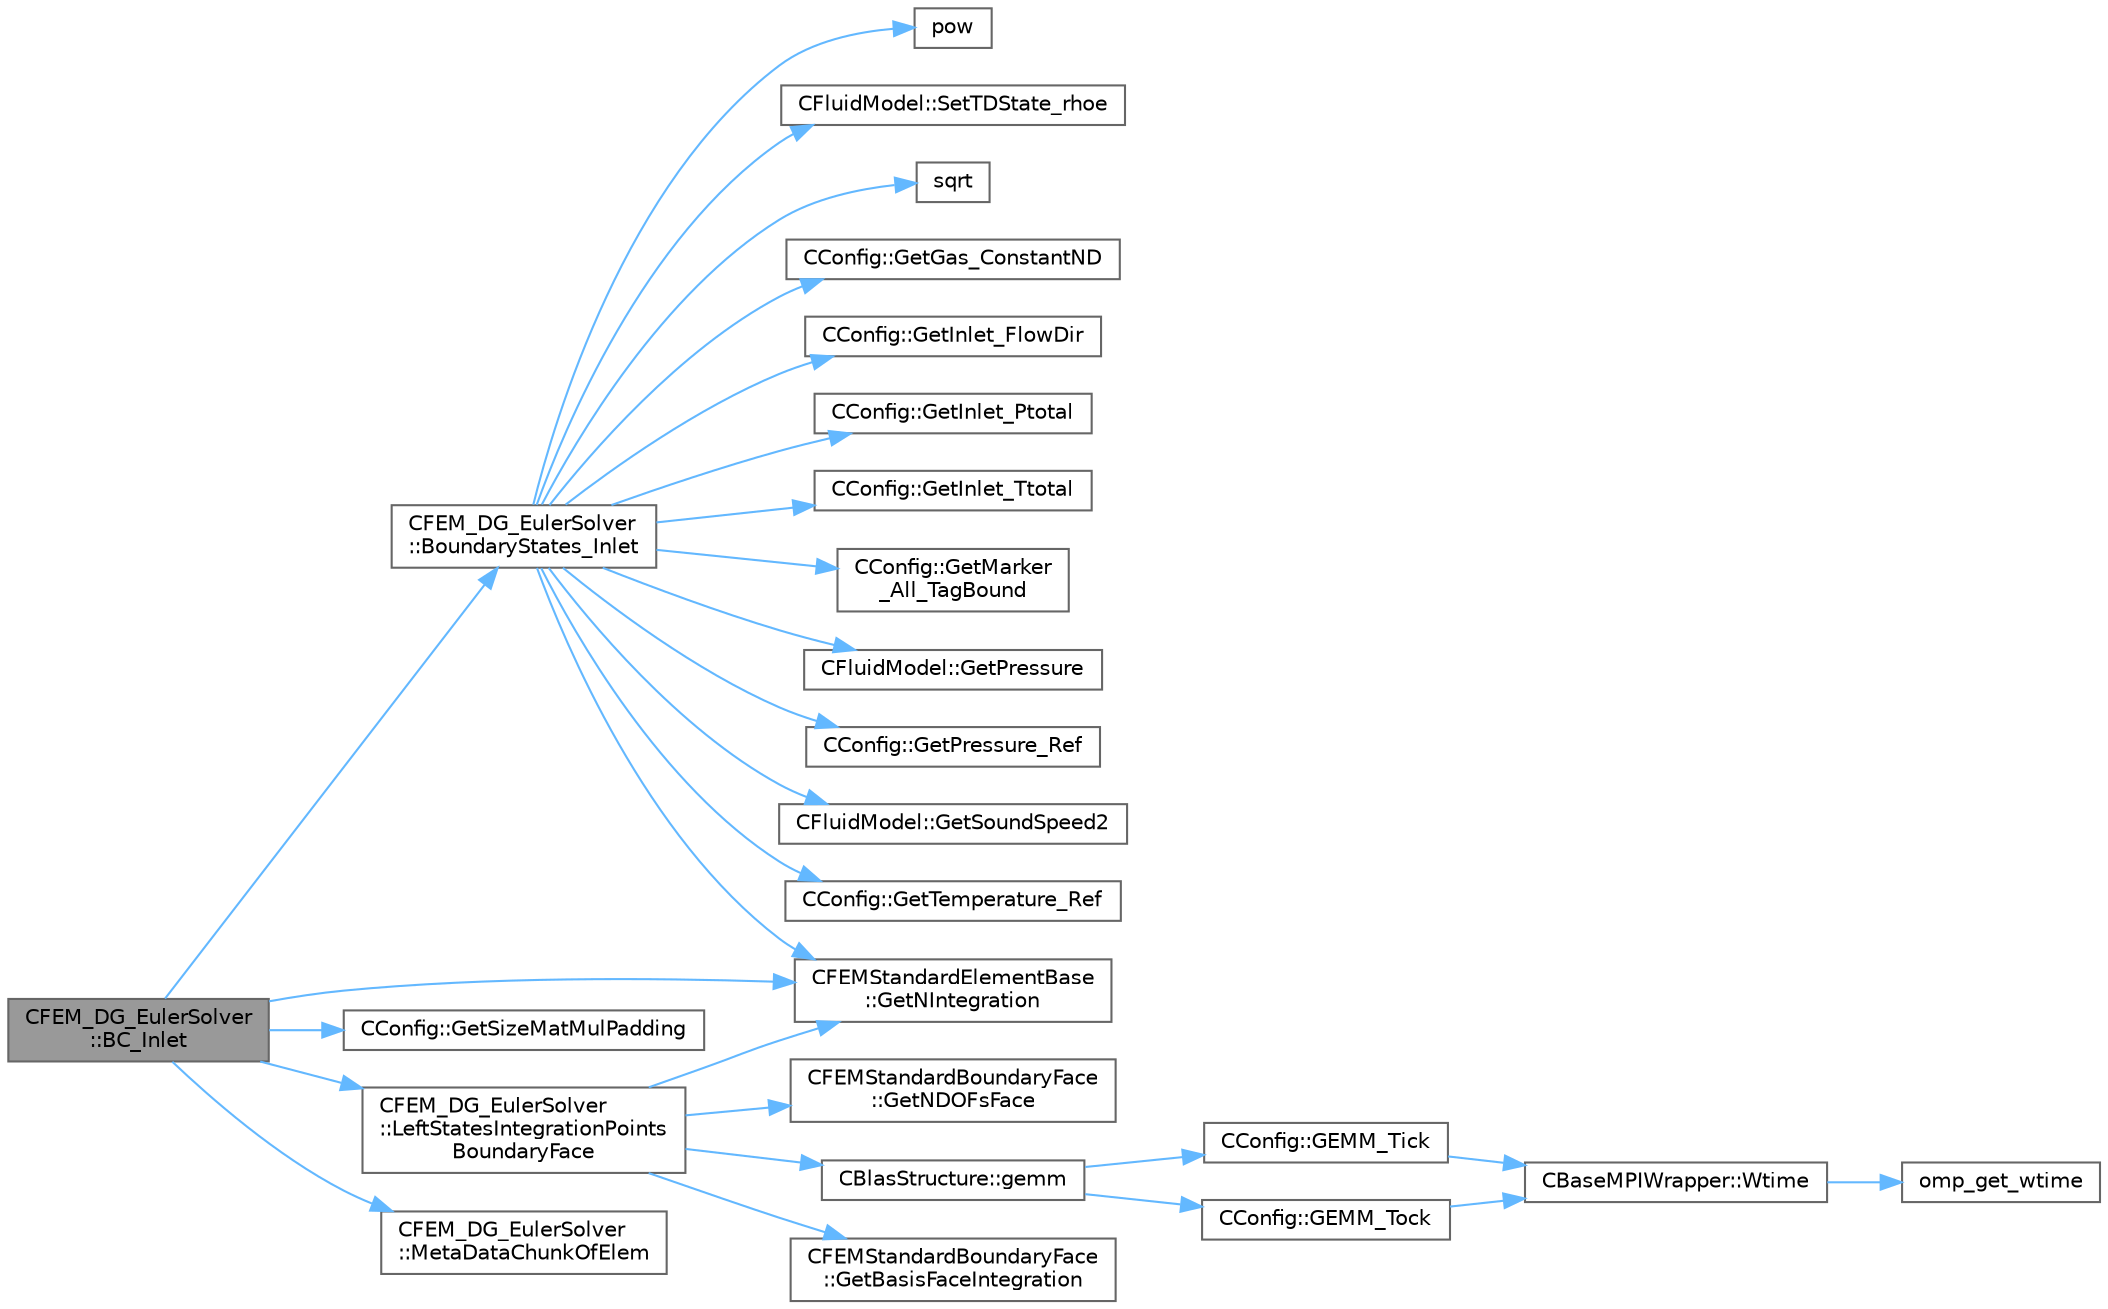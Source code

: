 digraph "CFEM_DG_EulerSolver::BC_Inlet"
{
 // LATEX_PDF_SIZE
  bgcolor="transparent";
  edge [fontname=Helvetica,fontsize=10,labelfontname=Helvetica,labelfontsize=10];
  node [fontname=Helvetica,fontsize=10,shape=box,height=0.2,width=0.4];
  rankdir="LR";
  Node1 [id="Node000001",label="CFEM_DG_EulerSolver\l::BC_Inlet",height=0.2,width=0.4,color="gray40", fillcolor="grey60", style="filled", fontcolor="black",tooltip="Impose the subsonic inlet boundary condition. It is a virtual function, because for Navier-Stokes it ..."];
  Node1 -> Node2 [id="edge1_Node000001_Node000002",color="steelblue1",style="solid",tooltip=" "];
  Node2 [id="Node000002",label="CFEM_DG_EulerSolver\l::BoundaryStates_Inlet",height=0.2,width=0.4,color="grey40", fillcolor="white", style="filled",URL="$classCFEM__DG__EulerSolver.html#af993f01423bbb8e24b8c2bb565bf55eb",tooltip="Function, which computes the boundary states in the integration points of the boundary face by applyi..."];
  Node2 -> Node3 [id="edge2_Node000002_Node000003",color="steelblue1",style="solid",tooltip=" "];
  Node3 [id="Node000003",label="CConfig::GetGas_ConstantND",height=0.2,width=0.4,color="grey40", fillcolor="white", style="filled",URL="$classCConfig.html#a1431ababf767a9f74ff74fe9ef647957",tooltip="Get the value of specific gas constant."];
  Node2 -> Node4 [id="edge3_Node000002_Node000004",color="steelblue1",style="solid",tooltip=" "];
  Node4 [id="Node000004",label="CConfig::GetInlet_FlowDir",height=0.2,width=0.4,color="grey40", fillcolor="white", style="filled",URL="$classCConfig.html#a6ad06d7d98b2d100b41bb5170ff2675b",tooltip="Get the flow direction unit vector at an inlet boundary."];
  Node2 -> Node5 [id="edge4_Node000002_Node000005",color="steelblue1",style="solid",tooltip=" "];
  Node5 [id="Node000005",label="CConfig::GetInlet_Ptotal",height=0.2,width=0.4,color="grey40", fillcolor="white", style="filled",URL="$classCConfig.html#a4e49966bd88e97be9bb0c43457561000",tooltip="Get the total pressure at an inlet boundary."];
  Node2 -> Node6 [id="edge5_Node000002_Node000006",color="steelblue1",style="solid",tooltip=" "];
  Node6 [id="Node000006",label="CConfig::GetInlet_Ttotal",height=0.2,width=0.4,color="grey40", fillcolor="white", style="filled",URL="$classCConfig.html#acf80e96919a5376886919840a72376e2",tooltip="Get the total temperature at an inlet boundary."];
  Node2 -> Node7 [id="edge6_Node000002_Node000007",color="steelblue1",style="solid",tooltip=" "];
  Node7 [id="Node000007",label="CConfig::GetMarker\l_All_TagBound",height=0.2,width=0.4,color="grey40", fillcolor="white", style="filled",URL="$classCConfig.html#ab8c9c1f45950a29355be4ff357049440",tooltip="Get the index of the surface defined in the geometry file."];
  Node2 -> Node8 [id="edge7_Node000002_Node000008",color="steelblue1",style="solid",tooltip=" "];
  Node8 [id="Node000008",label="CFEMStandardElementBase\l::GetNIntegration",height=0.2,width=0.4,color="grey40", fillcolor="white", style="filled",URL="$classCFEMStandardElementBase.html#aa5ad06a05a1d7b66bccca65521168a3b",tooltip="Function, which makes available the number of integration points for this standard element."];
  Node2 -> Node9 [id="edge8_Node000002_Node000009",color="steelblue1",style="solid",tooltip=" "];
  Node9 [id="Node000009",label="CFluidModel::GetPressure",height=0.2,width=0.4,color="grey40", fillcolor="white", style="filled",URL="$classCFluidModel.html#aee63b54308942e8b61b62a12a3278029",tooltip="Get fluid pressure."];
  Node2 -> Node10 [id="edge9_Node000002_Node000010",color="steelblue1",style="solid",tooltip=" "];
  Node10 [id="Node000010",label="CConfig::GetPressure_Ref",height=0.2,width=0.4,color="grey40", fillcolor="white", style="filled",URL="$classCConfig.html#a75b1f9203bdb8ced64323a100fa3aef9",tooltip="Get the value of the reference pressure for non-dimensionalization."];
  Node2 -> Node11 [id="edge10_Node000002_Node000011",color="steelblue1",style="solid",tooltip=" "];
  Node11 [id="Node000011",label="CFluidModel::GetSoundSpeed2",height=0.2,width=0.4,color="grey40", fillcolor="white", style="filled",URL="$classCFluidModel.html#a654e55c4c6bb3914b40fbc27410876ba",tooltip="Get fluid speed of sound squared."];
  Node2 -> Node12 [id="edge11_Node000002_Node000012",color="steelblue1",style="solid",tooltip=" "];
  Node12 [id="Node000012",label="CConfig::GetTemperature_Ref",height=0.2,width=0.4,color="grey40", fillcolor="white", style="filled",URL="$classCConfig.html#a218d027f78cd801a8734a2d4581591ad",tooltip="Get the value of the reference temperature for non-dimensionalization."];
  Node2 -> Node13 [id="edge12_Node000002_Node000013",color="steelblue1",style="solid",tooltip=" "];
  Node13 [id="Node000013",label="pow",height=0.2,width=0.4,color="grey40", fillcolor="white", style="filled",URL="$group__SIMD.html#ga768cbdeba8e4567257959378fba27f17",tooltip=" "];
  Node2 -> Node14 [id="edge13_Node000002_Node000014",color="steelblue1",style="solid",tooltip=" "];
  Node14 [id="Node000014",label="CFluidModel::SetTDState_rhoe",height=0.2,width=0.4,color="grey40", fillcolor="white", style="filled",URL="$classCFluidModel.html#a0c795f4190d7f03963bd4ba50f43c641",tooltip="virtual member that would be different for each gas model implemented"];
  Node2 -> Node15 [id="edge14_Node000002_Node000015",color="steelblue1",style="solid",tooltip=" "];
  Node15 [id="Node000015",label="sqrt",height=0.2,width=0.4,color="grey40", fillcolor="white", style="filled",URL="$group__SIMD.html#ga54a1925ab40fb4249ea255072520de35",tooltip=" "];
  Node1 -> Node8 [id="edge15_Node000001_Node000008",color="steelblue1",style="solid",tooltip=" "];
  Node1 -> Node16 [id="edge16_Node000001_Node000016",color="steelblue1",style="solid",tooltip=" "];
  Node16 [id="Node000016",label="CConfig::GetSizeMatMulPadding",height=0.2,width=0.4,color="grey40", fillcolor="white", style="filled",URL="$classCConfig.html#a82d3faf3154d13bf694af4d818ef91c7",tooltip="Function to make available the matrix size in vectorization in order to optimize the gemm performance..."];
  Node1 -> Node17 [id="edge17_Node000001_Node000017",color="steelblue1",style="solid",tooltip=" "];
  Node17 [id="Node000017",label="CFEM_DG_EulerSolver\l::LeftStatesIntegrationPoints\lBoundaryFace",height=0.2,width=0.4,color="grey40", fillcolor="white", style="filled",URL="$classCFEM__DG__EulerSolver.html#a79debb4e2ee70feac94e9a420705dbf9",tooltip="Function, which computes the left state of a boundary face."];
  Node17 -> Node18 [id="edge18_Node000017_Node000018",color="steelblue1",style="solid",tooltip=" "];
  Node18 [id="Node000018",label="CBlasStructure::gemm",height=0.2,width=0.4,color="grey40", fillcolor="white", style="filled",URL="$classCBlasStructure.html#ad282634317e0a32bce7896e2ddc40043",tooltip="Function, which carries out a dense matrix product. It is a limited version of the BLAS gemm function..."];
  Node18 -> Node19 [id="edge19_Node000018_Node000019",color="steelblue1",style="solid",tooltip=" "];
  Node19 [id="Node000019",label="CConfig::GEMM_Tick",height=0.2,width=0.4,color="grey40", fillcolor="white", style="filled",URL="$classCConfig.html#a2843524e5245c2c6128acdd20e746f4a",tooltip="Start the timer for profiling subroutines."];
  Node19 -> Node20 [id="edge20_Node000019_Node000020",color="steelblue1",style="solid",tooltip=" "];
  Node20 [id="Node000020",label="CBaseMPIWrapper::Wtime",height=0.2,width=0.4,color="grey40", fillcolor="white", style="filled",URL="$classCBaseMPIWrapper.html#adcf32aa628d4b515e8835bc5c56fbf08",tooltip=" "];
  Node20 -> Node21 [id="edge21_Node000020_Node000021",color="steelblue1",style="solid",tooltip=" "];
  Node21 [id="Node000021",label="omp_get_wtime",height=0.2,width=0.4,color="grey40", fillcolor="white", style="filled",URL="$omp__structure_8hpp.html#a649bd48ab038a72108f11f5a85316266",tooltip="Return the wall time."];
  Node18 -> Node22 [id="edge22_Node000018_Node000022",color="steelblue1",style="solid",tooltip=" "];
  Node22 [id="Node000022",label="CConfig::GEMM_Tock",height=0.2,width=0.4,color="grey40", fillcolor="white", style="filled",URL="$classCConfig.html#a695fe18134532a43b328845dd0cce3bb",tooltip="Stop the timer for the GEMM profiling and store results."];
  Node22 -> Node20 [id="edge23_Node000022_Node000020",color="steelblue1",style="solid",tooltip=" "];
  Node17 -> Node23 [id="edge24_Node000017_Node000023",color="steelblue1",style="solid",tooltip=" "];
  Node23 [id="Node000023",label="CFEMStandardBoundaryFace\l::GetBasisFaceIntegration",height=0.2,width=0.4,color="grey40", fillcolor="white", style="filled",URL="$classCFEMStandardBoundaryFace.html#a283dc8babad462022e4621afe0251929",tooltip="Function, which makes available the face basis functions in the integration points."];
  Node17 -> Node24 [id="edge25_Node000017_Node000024",color="steelblue1",style="solid",tooltip=" "];
  Node24 [id="Node000024",label="CFEMStandardBoundaryFace\l::GetNDOFsFace",height=0.2,width=0.4,color="grey40", fillcolor="white", style="filled",URL="$classCFEMStandardBoundaryFace.html#a26266f4d68d95c22bbb949fe6d8f5db6",tooltip="Function, which makes available the number of DOFs of the face."];
  Node17 -> Node8 [id="edge26_Node000017_Node000008",color="steelblue1",style="solid",tooltip=" "];
  Node1 -> Node25 [id="edge27_Node000001_Node000025",color="steelblue1",style="solid",tooltip=" "];
  Node25 [id="Node000025",label="CFEM_DG_EulerSolver\l::MetaDataChunkOfElem",height=0.2,width=0.4,color="grey40", fillcolor="white", style="filled",URL="$classCFEM__DG__EulerSolver.html#ad358fa06c0e5b2762ad3258eb2c677e2",tooltip="Template function, which determines some meta data for the chunk of elements/faces that must be treat..."];
}
